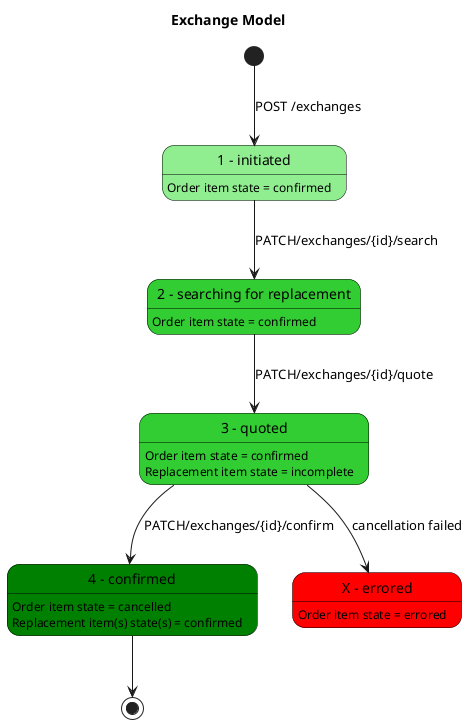 @startuml

' in order to change this diagram, please got to http://www.planttext.com
skinparam state {
  StartColor Black
  EndColor Black
  BackgroundColor LightYellow
  BackgroundColor<<Initiated>> LightGreen
  BackgroundColor<<Searched>> LimeGreen
  BackgroundColor<<Quoted>> LimeGreen
  BackgroundColor<<Confirmed>> Green
  BackgroundColor<<Errored>> Red
  BorderColor Black
  FontName Impact
}
title Exchange Model
state "1 - initiated" as Initiated<<Initiated>>
Initiated: Order item state = confirmed
state "2 - searching for replacement" as Searched <<Searched>>
Searched: Order item state = confirmed
state "3 - quoted" as Quoted <<Quoted>>
Quoted: Order item state = confirmed
Quoted: Replacement item state = incomplete
state "4 - confirmed" as Confirmed <<Confirmed>>
Confirmed: Order item state = cancelled    
Confirmed: Replacement item(s) state(s) = confirmed
state "X - errored" as Errored <<Errored>>
Errored: Order item state = errored    

' non nominal case
Quoted --> Errored : cancellation failed

[*] -down->Initiated: POST /exchanges
Initiated -down-> Searched : PATCH/exchanges/{id}/search
Searched -down-> Quoted : PATCH/exchanges/{id}/quote
Quoted -down-> Confirmed : PATCH/exchanges/{id}/confirm
Confirmed -down-> [*]

@enduml
